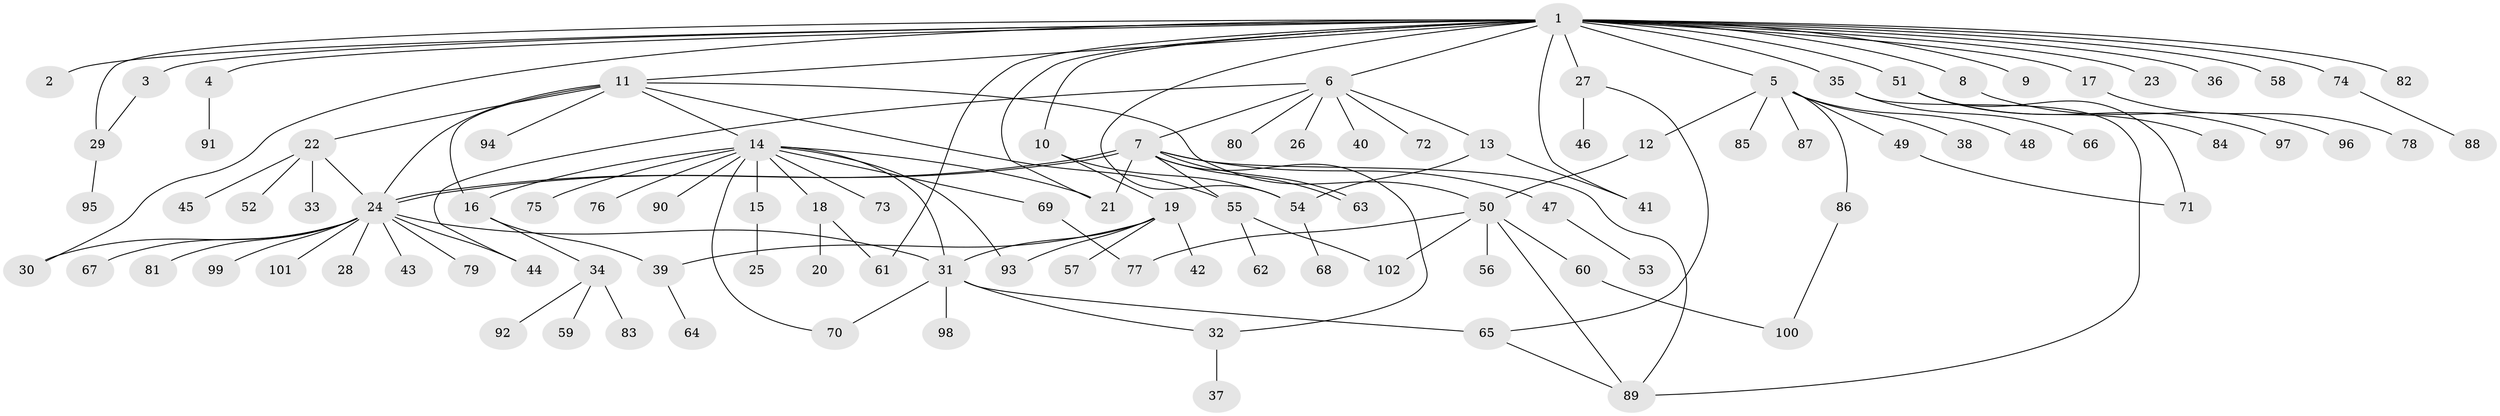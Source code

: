 // Generated by graph-tools (version 1.1) at 2025/35/03/09/25 02:35:42]
// undirected, 102 vertices, 131 edges
graph export_dot {
graph [start="1"]
  node [color=gray90,style=filled];
  1;
  2;
  3;
  4;
  5;
  6;
  7;
  8;
  9;
  10;
  11;
  12;
  13;
  14;
  15;
  16;
  17;
  18;
  19;
  20;
  21;
  22;
  23;
  24;
  25;
  26;
  27;
  28;
  29;
  30;
  31;
  32;
  33;
  34;
  35;
  36;
  37;
  38;
  39;
  40;
  41;
  42;
  43;
  44;
  45;
  46;
  47;
  48;
  49;
  50;
  51;
  52;
  53;
  54;
  55;
  56;
  57;
  58;
  59;
  60;
  61;
  62;
  63;
  64;
  65;
  66;
  67;
  68;
  69;
  70;
  71;
  72;
  73;
  74;
  75;
  76;
  77;
  78;
  79;
  80;
  81;
  82;
  83;
  84;
  85;
  86;
  87;
  88;
  89;
  90;
  91;
  92;
  93;
  94;
  95;
  96;
  97;
  98;
  99;
  100;
  101;
  102;
  1 -- 2;
  1 -- 3;
  1 -- 4;
  1 -- 5;
  1 -- 6;
  1 -- 8;
  1 -- 9;
  1 -- 10;
  1 -- 11;
  1 -- 17;
  1 -- 21;
  1 -- 23;
  1 -- 27;
  1 -- 29;
  1 -- 30;
  1 -- 35;
  1 -- 36;
  1 -- 41;
  1 -- 51;
  1 -- 54;
  1 -- 58;
  1 -- 61;
  1 -- 74;
  1 -- 82;
  3 -- 29;
  4 -- 91;
  5 -- 12;
  5 -- 38;
  5 -- 48;
  5 -- 49;
  5 -- 85;
  5 -- 86;
  5 -- 87;
  6 -- 7;
  6 -- 13;
  6 -- 26;
  6 -- 40;
  6 -- 44;
  6 -- 72;
  6 -- 80;
  7 -- 21;
  7 -- 24;
  7 -- 24;
  7 -- 32;
  7 -- 47;
  7 -- 55;
  7 -- 63;
  7 -- 63;
  7 -- 89;
  8 -- 96;
  10 -- 19;
  10 -- 54;
  11 -- 14;
  11 -- 16;
  11 -- 22;
  11 -- 24;
  11 -- 50;
  11 -- 55;
  11 -- 94;
  12 -- 50;
  13 -- 41;
  13 -- 54;
  14 -- 15;
  14 -- 16;
  14 -- 18;
  14 -- 21;
  14 -- 31;
  14 -- 69;
  14 -- 70;
  14 -- 73;
  14 -- 75;
  14 -- 76;
  14 -- 90;
  14 -- 93;
  15 -- 25;
  16 -- 34;
  16 -- 39;
  17 -- 78;
  18 -- 20;
  18 -- 61;
  19 -- 31;
  19 -- 39;
  19 -- 42;
  19 -- 57;
  19 -- 93;
  22 -- 24;
  22 -- 33;
  22 -- 45;
  22 -- 52;
  24 -- 28;
  24 -- 30;
  24 -- 31;
  24 -- 43;
  24 -- 44;
  24 -- 67;
  24 -- 79;
  24 -- 81;
  24 -- 99;
  24 -- 101;
  27 -- 46;
  27 -- 65;
  29 -- 95;
  31 -- 32;
  31 -- 65;
  31 -- 70;
  31 -- 98;
  32 -- 37;
  34 -- 59;
  34 -- 83;
  34 -- 92;
  35 -- 66;
  35 -- 89;
  39 -- 64;
  47 -- 53;
  49 -- 71;
  50 -- 56;
  50 -- 60;
  50 -- 77;
  50 -- 89;
  50 -- 102;
  51 -- 71;
  51 -- 84;
  51 -- 97;
  54 -- 68;
  55 -- 62;
  55 -- 102;
  60 -- 100;
  65 -- 89;
  69 -- 77;
  74 -- 88;
  86 -- 100;
}
